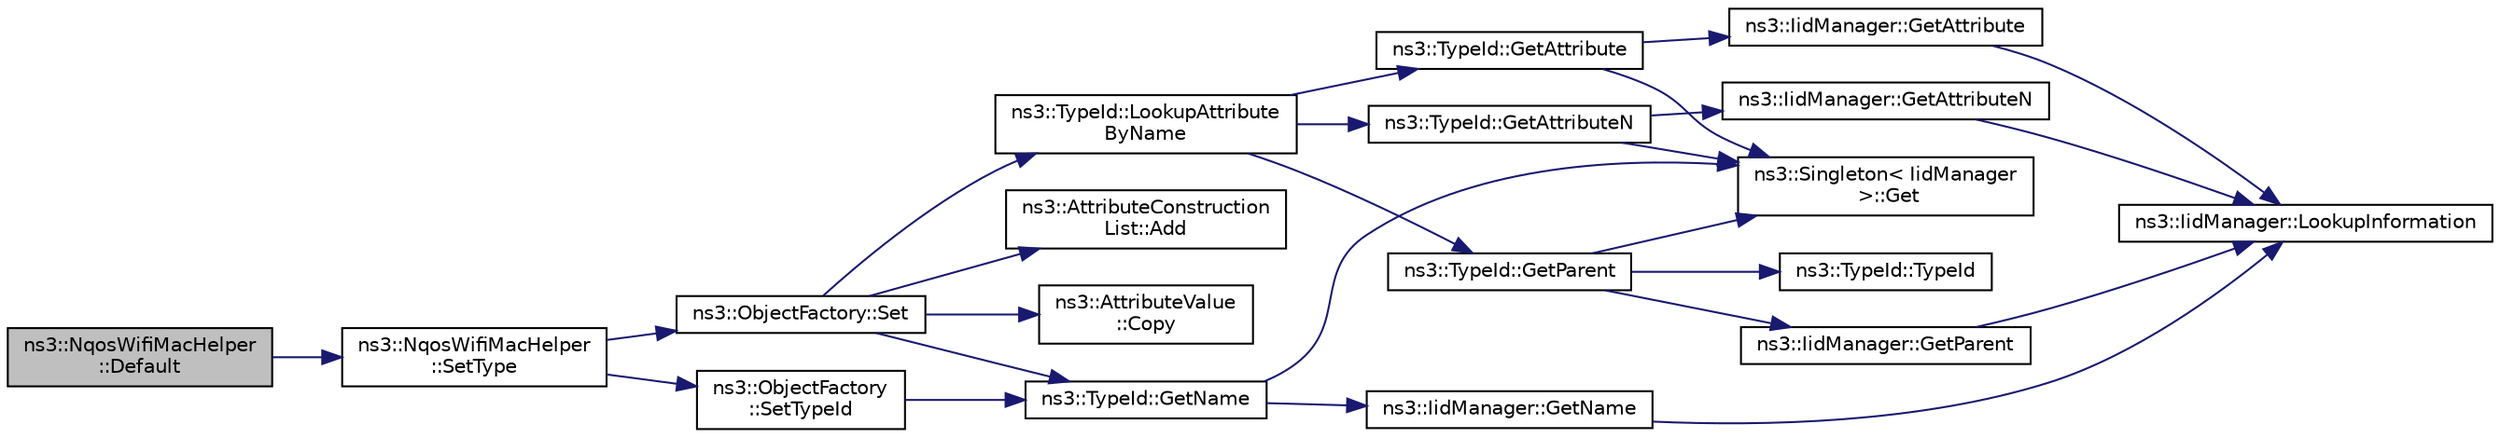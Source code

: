digraph "ns3::NqosWifiMacHelper::Default"
{
  edge [fontname="Helvetica",fontsize="10",labelfontname="Helvetica",labelfontsize="10"];
  node [fontname="Helvetica",fontsize="10",shape=record];
  rankdir="LR";
  Node1 [label="ns3::NqosWifiMacHelper\l::Default",height=0.2,width=0.4,color="black", fillcolor="grey75", style="filled", fontcolor="black"];
  Node1 -> Node2 [color="midnightblue",fontsize="10",style="solid"];
  Node2 [label="ns3::NqosWifiMacHelper\l::SetType",height=0.2,width=0.4,color="black", fillcolor="white", style="filled",URL="$df/d07/classns3_1_1NqosWifiMacHelper.html#ac1f8d1861ce2aa6f62dfd4fc56f8c76a"];
  Node2 -> Node3 [color="midnightblue",fontsize="10",style="solid"];
  Node3 [label="ns3::ObjectFactory\l::SetTypeId",height=0.2,width=0.4,color="black", fillcolor="white", style="filled",URL="$d5/d0d/classns3_1_1ObjectFactory.html#a77dcd099064038a1eb7a6b8251229ec3"];
  Node3 -> Node4 [color="midnightblue",fontsize="10",style="solid"];
  Node4 [label="ns3::TypeId::GetName",height=0.2,width=0.4,color="black", fillcolor="white", style="filled",URL="$d6/d11/classns3_1_1TypeId.html#aa3c41c79ae428b3cb396a9c6bb3ef314"];
  Node4 -> Node5 [color="midnightblue",fontsize="10",style="solid"];
  Node5 [label="ns3::Singleton\< IidManager\l \>::Get",height=0.2,width=0.4,color="black", fillcolor="white", style="filled",URL="$d8/d77/classns3_1_1Singleton.html#a80a2cd3c25a27ea72add7a9f7a141ffa"];
  Node4 -> Node6 [color="midnightblue",fontsize="10",style="solid"];
  Node6 [label="ns3::IidManager::GetName",height=0.2,width=0.4,color="black", fillcolor="white", style="filled",URL="$d4/d1c/classns3_1_1IidManager.html#a5d68d0f0f44594dcdec239dbdb5bf53c"];
  Node6 -> Node7 [color="midnightblue",fontsize="10",style="solid"];
  Node7 [label="ns3::IidManager::LookupInformation",height=0.2,width=0.4,color="black", fillcolor="white", style="filled",URL="$d4/d1c/classns3_1_1IidManager.html#a6b1f4ba2815dba27a377e8a8db2384cf"];
  Node2 -> Node8 [color="midnightblue",fontsize="10",style="solid"];
  Node8 [label="ns3::ObjectFactory::Set",height=0.2,width=0.4,color="black", fillcolor="white", style="filled",URL="$d5/d0d/classns3_1_1ObjectFactory.html#aef5c0d5019c96bdf01cefd1ff83f4a68"];
  Node8 -> Node9 [color="midnightblue",fontsize="10",style="solid"];
  Node9 [label="ns3::TypeId::LookupAttribute\lByName",height=0.2,width=0.4,color="black", fillcolor="white", style="filled",URL="$d6/d11/classns3_1_1TypeId.html#ac0a446957d516129937e2f2285aab58b"];
  Node9 -> Node10 [color="midnightblue",fontsize="10",style="solid"];
  Node10 [label="ns3::TypeId::GetAttributeN",height=0.2,width=0.4,color="black", fillcolor="white", style="filled",URL="$d6/d11/classns3_1_1TypeId.html#a679c4713f613126a51eb400b345302cb"];
  Node10 -> Node5 [color="midnightblue",fontsize="10",style="solid"];
  Node10 -> Node11 [color="midnightblue",fontsize="10",style="solid"];
  Node11 [label="ns3::IidManager::GetAttributeN",height=0.2,width=0.4,color="black", fillcolor="white", style="filled",URL="$d4/d1c/classns3_1_1IidManager.html#aecf79ed6edb63647774dbfe90cc4f1e2"];
  Node11 -> Node7 [color="midnightblue",fontsize="10",style="solid"];
  Node9 -> Node12 [color="midnightblue",fontsize="10",style="solid"];
  Node12 [label="ns3::TypeId::GetAttribute",height=0.2,width=0.4,color="black", fillcolor="white", style="filled",URL="$d6/d11/classns3_1_1TypeId.html#aa1b746e64e606f94cbedda7cf89788c2"];
  Node12 -> Node5 [color="midnightblue",fontsize="10",style="solid"];
  Node12 -> Node13 [color="midnightblue",fontsize="10",style="solid"];
  Node13 [label="ns3::IidManager::GetAttribute",height=0.2,width=0.4,color="black", fillcolor="white", style="filled",URL="$d4/d1c/classns3_1_1IidManager.html#ae511907e47b48166763e60c583a5a940"];
  Node13 -> Node7 [color="midnightblue",fontsize="10",style="solid"];
  Node9 -> Node14 [color="midnightblue",fontsize="10",style="solid"];
  Node14 [label="ns3::TypeId::GetParent",height=0.2,width=0.4,color="black", fillcolor="white", style="filled",URL="$d6/d11/classns3_1_1TypeId.html#ac51f28398d2ef1f9a7790047c43dd22c"];
  Node14 -> Node5 [color="midnightblue",fontsize="10",style="solid"];
  Node14 -> Node15 [color="midnightblue",fontsize="10",style="solid"];
  Node15 [label="ns3::IidManager::GetParent",height=0.2,width=0.4,color="black", fillcolor="white", style="filled",URL="$d4/d1c/classns3_1_1IidManager.html#a504f9d76281bd6149556b1d15e80231d"];
  Node15 -> Node7 [color="midnightblue",fontsize="10",style="solid"];
  Node14 -> Node16 [color="midnightblue",fontsize="10",style="solid"];
  Node16 [label="ns3::TypeId::TypeId",height=0.2,width=0.4,color="black", fillcolor="white", style="filled",URL="$d6/d11/classns3_1_1TypeId.html#ab76e26690f1af4f1cffa6a72245e8928"];
  Node8 -> Node4 [color="midnightblue",fontsize="10",style="solid"];
  Node8 -> Node17 [color="midnightblue",fontsize="10",style="solid"];
  Node17 [label="ns3::AttributeConstruction\lList::Add",height=0.2,width=0.4,color="black", fillcolor="white", style="filled",URL="$d3/df3/classns3_1_1AttributeConstructionList.html#a6f418bf1a2de8828ae99278c9d3facdd"];
  Node8 -> Node18 [color="midnightblue",fontsize="10",style="solid"];
  Node18 [label="ns3::AttributeValue\l::Copy",height=0.2,width=0.4,color="black", fillcolor="white", style="filled",URL="$d4/d83/classns3_1_1AttributeValue.html#ab316311212c334f6061c0fc8b5fb2625"];
}
